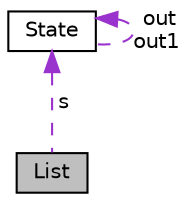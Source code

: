digraph "List"
{
 // LATEX_PDF_SIZE
  edge [fontname="Helvetica",fontsize="10",labelfontname="Helvetica",labelfontsize="10"];
  node [fontname="Helvetica",fontsize="10",shape=record];
  Node1 [label="List",height=0.2,width=0.4,color="black", fillcolor="grey75", style="filled", fontcolor="black",tooltip=" "];
  Node2 -> Node1 [dir="back",color="darkorchid3",fontsize="10",style="dashed",label=" s" ];
  Node2 [label="State",height=0.2,width=0.4,color="black", fillcolor="white", style="filled",URL="$structState.html",tooltip=" "];
  Node2 -> Node2 [dir="back",color="darkorchid3",fontsize="10",style="dashed",label=" out\nout1" ];
}

